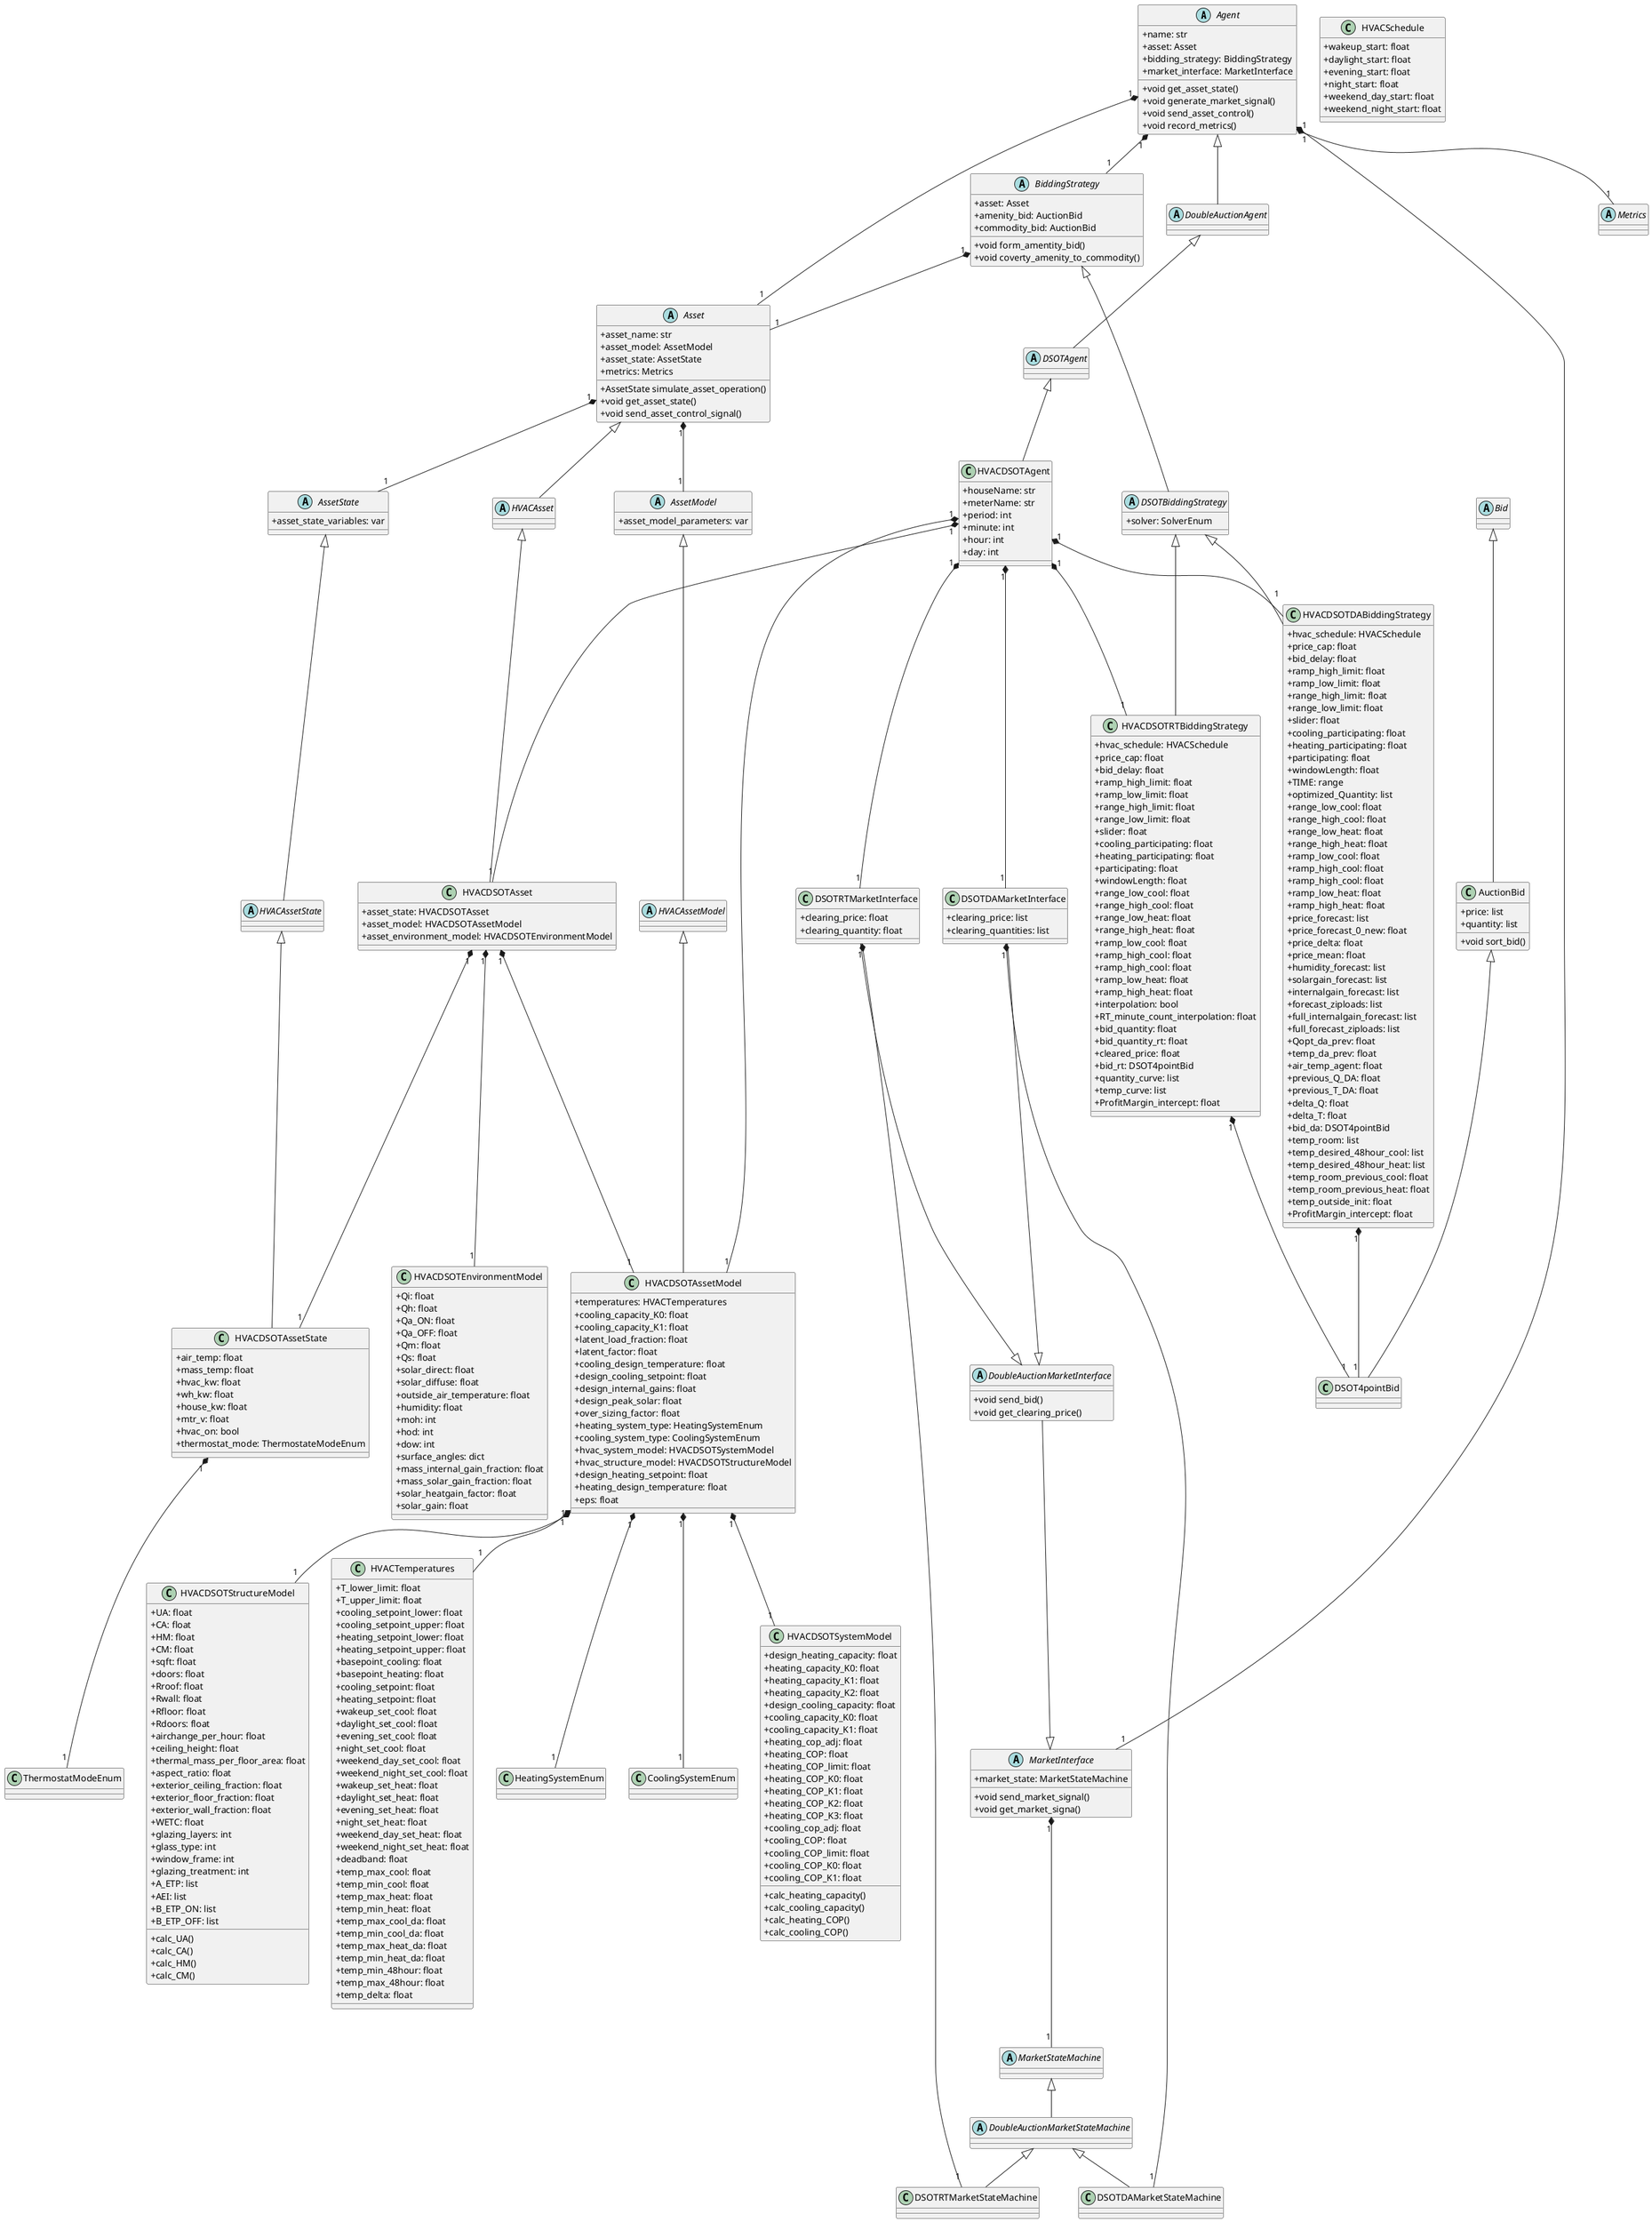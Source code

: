 @startuml 
skinparam classAttributeIconSize 0
abstract Agent {
    + name: str
    + asset: Asset 
    + bidding_strategy: BiddingStrategy 
    + market_interface: MarketInterface 

    + void get_asset_state()
    + void generate_market_signal()
    + void send_asset_control()
    + void record_metrics()
}
abstract Asset { 
    + asset_name: str 
    + asset_model: AssetModel 
    + asset_state: AssetState 
    + metrics: Metrics 

    + AssetState simulate_asset_operation()
    + void get_asset_state()
    + void send_asset_control_signal() 
} 
abstract AssetState { 
    + asset_state_variables: var 
} 
abstract AssetModel { 
    + asset_model_parameters: var 
} 
abstract BiddingStrategy {
    + asset: Asset 
    + amenity_bid: AuctionBid
    + commodity_bid: AuctionBid 

    + void form_amentity_bid()
    + void coverty_amenity_to_commodity()
}
abstract Bid {   
}
abstract MarketInterface {
    + market_state: MarketStateMachine 

    + void send_market_signal()
    + void get_market_signa()

}
abstract MarketStateMachine {
}
abstract Metrics {
}




abstract DoubleAuctionAgent {
}
abstract HVACAsset {
}
abstract HVACAssetState {
}
abstract HVACAssetModel {
}
abstract DoubleAuctionMarketInterface {
    + void send_bid()
    + void get_clearing_price()
}
class AuctionBid {
    + price: list 
    + quantity: list 

    + void sort_bid()
}
abstract DoubleAuctionMarketStateMachine {
}
abstract DSOTAgent {
}
abstract DSOTBiddingStrategy{
    + solver: SolverEnum
}


class HVACDSOTAgent {
    + houseName: str
    + meterName: str 
    + period: int 
    + minute: int
    + hour: int
    + day: int
}
class DSOTRTMarketStateMachine {
}
class DSOTDAMarketStateMachine {
}
class DSOTRTMarketInterface {
    + clearing_price: float  
    + clearing_quantity: float 
}
class DSOTDAMarketInterface {
    + clearing_price: list 
    + clearing_quantities: list 
}
class DSOT4pointBid {
}
class HVACDSOTAsset {  
    + asset_state: HVACDSOTAsset
    + asset_model: HVACDSOTAssetModel
    + asset_environment_model: HVACDSOTEnvironmentModel
}
class ThermostatModeEnum{
}
class HeatingSystemEnum{
}
class CoolingSystemEnum{
}
class HVACDSOTAssetState {
    + air_temp: float
    + mass_temp: float
    + hvac_kw: float
    + wh_kw: float
    + house_kw: float
    + mtr_v: float
    + hvac_on: bool
    + thermostat_mode: ThermostateModeEnum
}
class HVACDSOTEnvironmentModel{
    + Qi: float
    + Qh: float
    + Qa_ON: float
    + Qa_OFF: float
    + Qm: float
    + Qs: float
    + solar_direct: float
    + solar_diffuse: float
    + outside_air_temperature: float
    + humidity: float
    + moh: int
    + hod: int
    + dow: int
    + surface_angles: dict
    + mass_internal_gain_fraction: float
    + mass_solar_gain_fraction: float
    + solar_heatgain_factor: float
    + solar_gain: float
}
class HVACDSOTAssetModel {
    + temperatures: HVACTemperatures
    + cooling_capacity_K0: float
    + cooling_capacity_K1: float
    + latent_load_fraction: float
    + latent_factor: float
    + cooling_design_temperature: float
    + design_cooling_setpoint: float
    + design_internal_gains: float
    + design_peak_solar: float
    + over_sizing_factor: float
    + heating_system_type: HeatingSystemEnum
    + cooling_system_type: CoolingSystemEnum
    + hvac_system_model: HVACDSOTSystemModel
    + hvac_structure_model: HVACDSOTStructureModel
    + design_heating_setpoint: float
    + heating_design_temperature: float
    + eps: float
}
class HVACDSOTSystemModel {
    + design_heating_capacity: float
    + heating_capacity_K0: float
    + heating_capacity_K1: float
    + heating_capacity_K2: float
    + design_cooling_capacity: float
    + cooling_capacity_K0: float
    + cooling_capacity_K1: float
    + heating_cop_adj: float
    + heating_COP: float
    + heating_COP_limit: float
    + heating_COP_K0: float
    + heating_COP_K1: float
    + heating_COP_K2: float
    + heating_COP_K3: float
    + cooling_cop_adj: float
    + cooling_COP: float
    + cooling_COP_limit: float
    + cooling_COP_K0: float
    + cooling_COP_K1: float
    + calc_heating_capacity()
    + calc_cooling_capacity()
    + calc_heating_COP()
    + calc_cooling_COP()
}

class HVACDSOTStructureModel{
    + UA: float
    + CA: float
    + HM: float
    + CM: float
    + sqft: float
    + doors: float
    + Rroof: float
    + Rwall: float
    + Rfloor: float
    + Rdoors: float
    + airchange_per_hour: float
    + ceiling_height: float
    + thermal_mass_per_floor_area: float
    + aspect_ratio: float
    + exterior_ceiling_fraction: float
    + exterior_floor_fraction: float
    + exterior_wall_fraction: float
    + WETC: float
    + glazing_layers: int
    + glass_type: int
    + window_frame: int
    + glazing_treatment: int
    + A_ETP: list
    + AEI: list
    + B_ETP_ON: list
    + B_ETP_OFF: list
    + calc_UA()
    + calc_CA()
    + calc_HM()
    + calc_CM()
}

class HVACDSOTRTBiddingStrategy {
    + hvac_schedule: HVACSchedule
    + price_cap: float 
    + bid_delay: float
    + ramp_high_limit: float
    + ramp_low_limit: float
    + range_high_limit: float
    + range_low_limit: float
    + slider: float
    + cooling_participating: float
    + heating_participating: float
    + participating: float
    + windowLength: float
    + range_low_cool: float
    + range_high_cool: float
    + range_low_heat: float
    + range_high_heat: float
    + ramp_low_cool: float
    + ramp_high_cool: float
    + ramp_high_cool: float
    + ramp_low_heat: float
    + ramp_high_heat: float
    + interpolation: bool
    + RT_minute_count_interpolation: float
    + bid_quantity: float
    + bid_quantity_rt: float
    + cleared_price: float
    + bid_rt: DSOT4pointBid
    + quantity_curve: list
    + temp_curve: list
    + ProfitMargin_intercept: float
}
class HVACDSOTDABiddingStrategy {
    + hvac_schedule: HVACSchedule 
    + price_cap: float
    + bid_delay: float
    + ramp_high_limit: float
    + ramp_low_limit: float
    + range_high_limit: float
    + range_low_limit: float
    + slider: float
    + cooling_participating: float
    + heating_participating: float
    + participating: float
    + windowLength: float
    + TIME: range
    + optimized_Quantity: list
    + range_low_cool: float
    + range_high_cool: float
    + range_low_heat: float
    + range_high_heat: float
    + ramp_low_cool: float
    + ramp_high_cool: float
    + ramp_high_cool: float
    + ramp_low_heat: float
    + ramp_high_heat: float
    + price_forecast: list
    + price_forecast_0_new: float
    + price_delta: float
    + price_mean: float
    + humidity_forecast: list
    + solargain_forecast: list
    + internalgain_forecast: list
    + forecast_ziploads: list
    + full_internalgain_forecast: list
    + full_forecast_ziploads: list
    + Qopt_da_prev: float
    + temp_da_prev: float
    + air_temp_agent: float
    + previous_Q_DA: float
    + previous_T_DA: float
    + delta_Q: float
    + delta_T: float
    + bid_da: DSOT4pointBid
    + temp_room: list
    + temp_desired_48hour_cool: list
    + temp_desired_48hour_heat: list
    + temp_room_previous_cool: float
    + temp_room_previous_heat: float
    + temp_outside_init: float
    + ProfitMargin_intercept: float
}
class HVACSchedule{
    + wakeup_start: float 
    + daylight_start: float 
    + evening_start: float 
    + night_start: float 
    + weekend_day_start: float 
    + weekend_night_start: float 
}
class HVACTemperatures{
    + T_lower_limit: float 
    + T_upper_limit: float 
    + cooling_setpoint_lower: float 
    + cooling_setpoint_upper: float 
    + heating_setpoint_lower: float
    + heating_setpoint_upper: float
    + basepoint_cooling: float
    + basepoint_heating: float
    + cooling_setpoint: float
    + heating_setpoint: float
    + wakeup_set_cool: float
    + daylight_set_cool: float
    + evening_set_cool: float
    + night_set_cool: float
    + weekend_day_set_cool: float
    + weekend_night_set_cool: float
    + wakeup_set_heat: float
    + daylight_set_heat: float
    + evening_set_heat: float
    + night_set_heat: float
    + weekend_day_set_heat: float
    + weekend_night_set_heat: float
    + deadband: float
    + temp_max_cool: float
    + temp_min_cool: float
    + temp_max_heat: float
    + temp_min_heat: float
    + temp_max_cool_da: float
    + temp_min_cool_da: float
    + temp_max_heat_da: float
    + temp_min_heat_da: float
    + temp_min_48hour: float
    + temp_max_48hour: float
    + temp_delta: float
}





Agent "1" *-- "1" Asset 
Agent "1" *-- "1" MarketInterface 
Agent "1" *-- "1" BiddingStrategy
Agent "1" *-- "1" Metrics
Asset "1" *-- "1" AssetState 
Asset "1" *-- "1" AssetModel 
BiddingStrategy "1" *-- "1" Asset 
MarketInterface "1" *-- "1" MarketStateMachine


HVACDSOTAsset "1" *-- "1" HVACDSOTAssetModel 
HVACDSOTAgent "1" *-- "1" HVACDSOTAssetModel 
HVACDSOTAgent "1" *-- "1" HVACDSOTRTBiddingStrategy
HVACDSOTAgent "1" *-- "1" HVACDSOTDABiddingStrategy
HVACDSOTAgent "1" *-- "1" DSOTRTMarketInterface
HVACDSOTAgent "1" *-- "1" DSOTDAMarketInterface
HVACDSOTAsset "1" *-- "1" HVACDSOTAssetState
HVACDSOTAgent "1" *-- "1" HVACDSOTAsset
DSOTRTMarketInterface "1" *-- "1" DSOTRTMarketStateMachine
DSOTDAMarketInterface "1" *-- "1" DSOTDAMarketStateMachine
HVACDSOTRTBiddingStrategy "1" *-- "1" DSOT4pointBid
HVACDSOTDABiddingStrategy "1" *-- "1" DSOT4pointBid
HVACDSOTAssetModel "1" *-- "1" HVACTemperatures
HVACDSOTAsset "1" *-- "1" HVACDSOTEnvironmentModel
HVACDSOTAssetState "1" *-- "1" ThermostatModeEnum
HVACDSOTAssetModel "1" *-- "1" HeatingSystemEnum
HVACDSOTAssetModel "1" *-- "1" CoolingSystemEnum
HVACDSOTAssetModel "1" *-- "1"  HVACDSOTSystemModel
HVACDSOTAssetModel "1" *-- "1"  HVACDSOTStructureModel


Agent  <|--  DoubleAuctionAgent
Bid  <|--  AuctionBid 
DoubleAuctionMarketInterface  --|>  MarketInterface
DSOTRTMarketInterface  --|>  DoubleAuctionMarketInterface
DSOTDAMarketInterface  --|>  DoubleAuctionMarketInterface
DoubleAuctionAgent  <|--  DSOTAgent
DSOTAgent  <|--  HVACDSOTAgent
Asset  <|--  HVACAsset
HVACAsset  <|--  HVACDSOTAsset
AssetModel  <|--  HVACAssetModel
HVACAssetModel  <|--  HVACDSOTAssetModel
AssetState  <|--  HVACAssetState
HVACAssetState  <|--  HVACDSOTAssetState
DSOTBiddingStrategy  <|--  HVACDSOTRTBiddingStrategy
DSOTBiddingStrategy  <|--  HVACDSOTDABiddingStrategy
BiddingStrategy <|-- DSOTBiddingStrategy
AuctionBid  <|--  DSOT4pointBid
MarketStateMachine  <|--  DoubleAuctionMarketStateMachine
DoubleAuctionMarketStateMachine  <|--  DSOTRTMarketStateMachine
DoubleAuctionMarketStateMachine  <|--  DSOTDAMarketStateMachine

@enduml